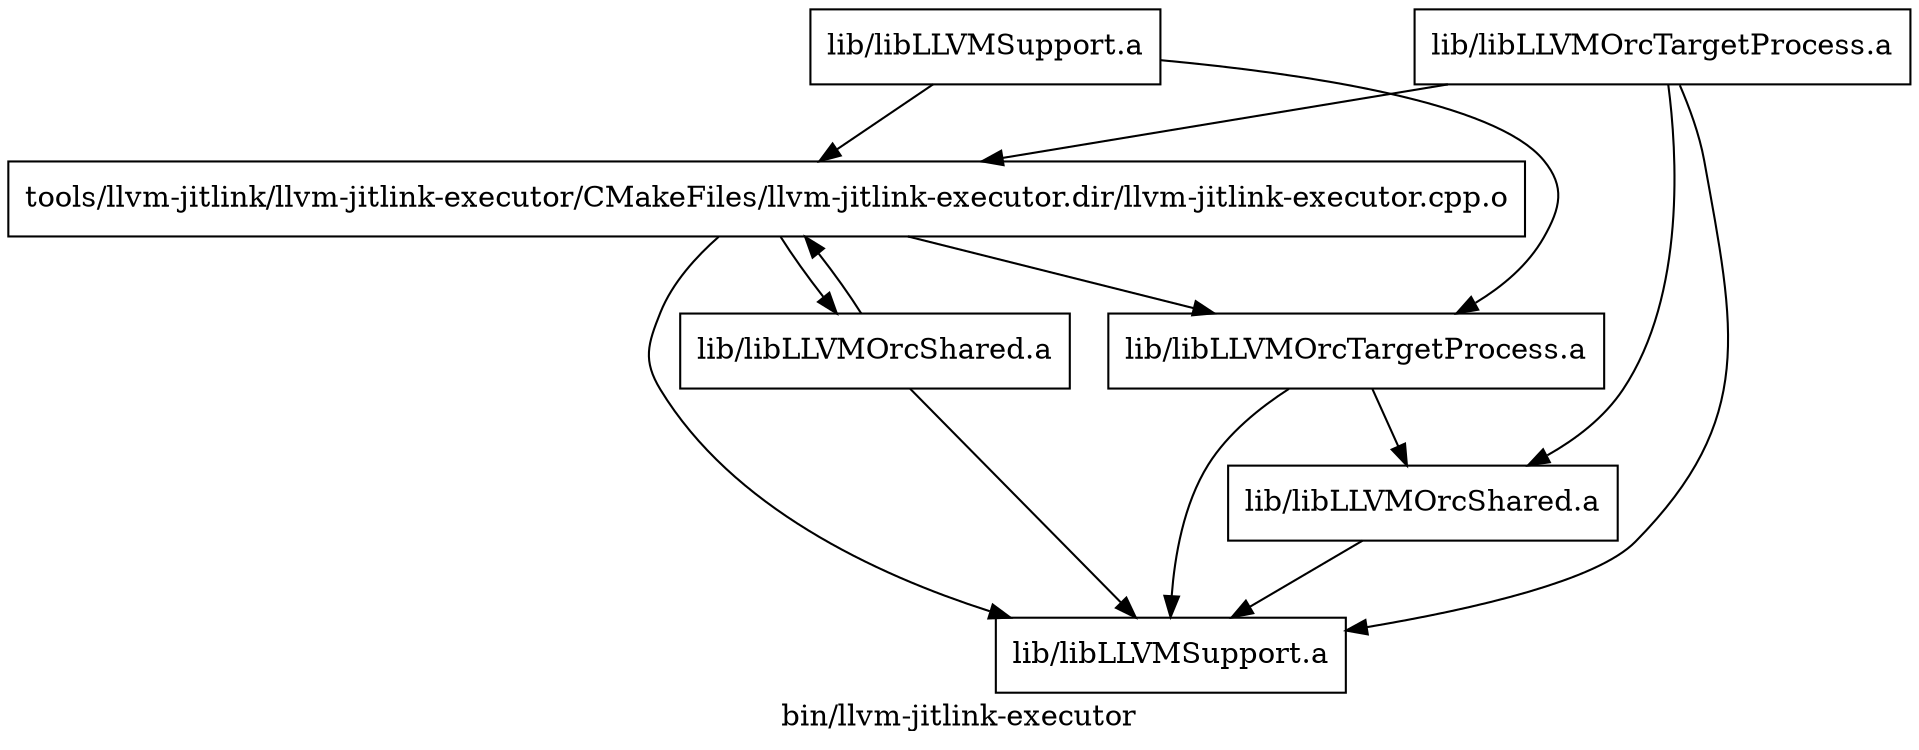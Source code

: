 digraph "bin/llvm-jitlink-executor" {
	label="bin/llvm-jitlink-executor";

	Node0x55c81d5442e0 [shape=record,shape=record,label="{tools/llvm-jitlink/llvm-jitlink-executor/CMakeFiles/llvm-jitlink-executor.dir/llvm-jitlink-executor.cpp.o}"];
	Node0x55c81d5442e0 -> Node0x55c81d5426d8;
	Node0x55c81d5442e0 -> Node0x55c81d542e90;
	Node0x55c81d5442e0 -> Node0x55c81d542ef8;
	Node0x55c81d5426d8 [shape=record,shape=record,label="{lib/libLLVMOrcShared.a}"];
	Node0x55c81d5426d8 -> Node0x55c81d5442e0;
	Node0x55c81d5426d8 -> Node0x55c81d542ef8;
	Node0x55c81d542e90 [shape=record,shape=record,label="{lib/libLLVMOrcTargetProcess.a}"];
	Node0x55c81d542e90 -> Node0x55c81d544210;
	Node0x55c81d542e90 -> Node0x55c81d542ef8;
	Node0x55c81d542ef8 [shape=record,shape=record,label="{lib/libLLVMSupport.a}"];
	Node0x55c81d544210 [shape=record,shape=record,label="{lib/libLLVMOrcShared.a}"];
	Node0x55c81d544210 -> Node0x55c81d542ef8;
	Node0x55c81d545250 [shape=record,shape=record,label="{lib/libLLVMOrcTargetProcess.a}"];
	Node0x55c81d545250 -> Node0x55c81d5442e0;
	Node0x55c81d545250 -> Node0x55c81d544210;
	Node0x55c81d545250 -> Node0x55c81d542ef8;
	Node0x55c81d5424d0 [shape=record,shape=record,label="{lib/libLLVMSupport.a}"];
	Node0x55c81d5424d0 -> Node0x55c81d5442e0;
	Node0x55c81d5424d0 -> Node0x55c81d542e90;
}
